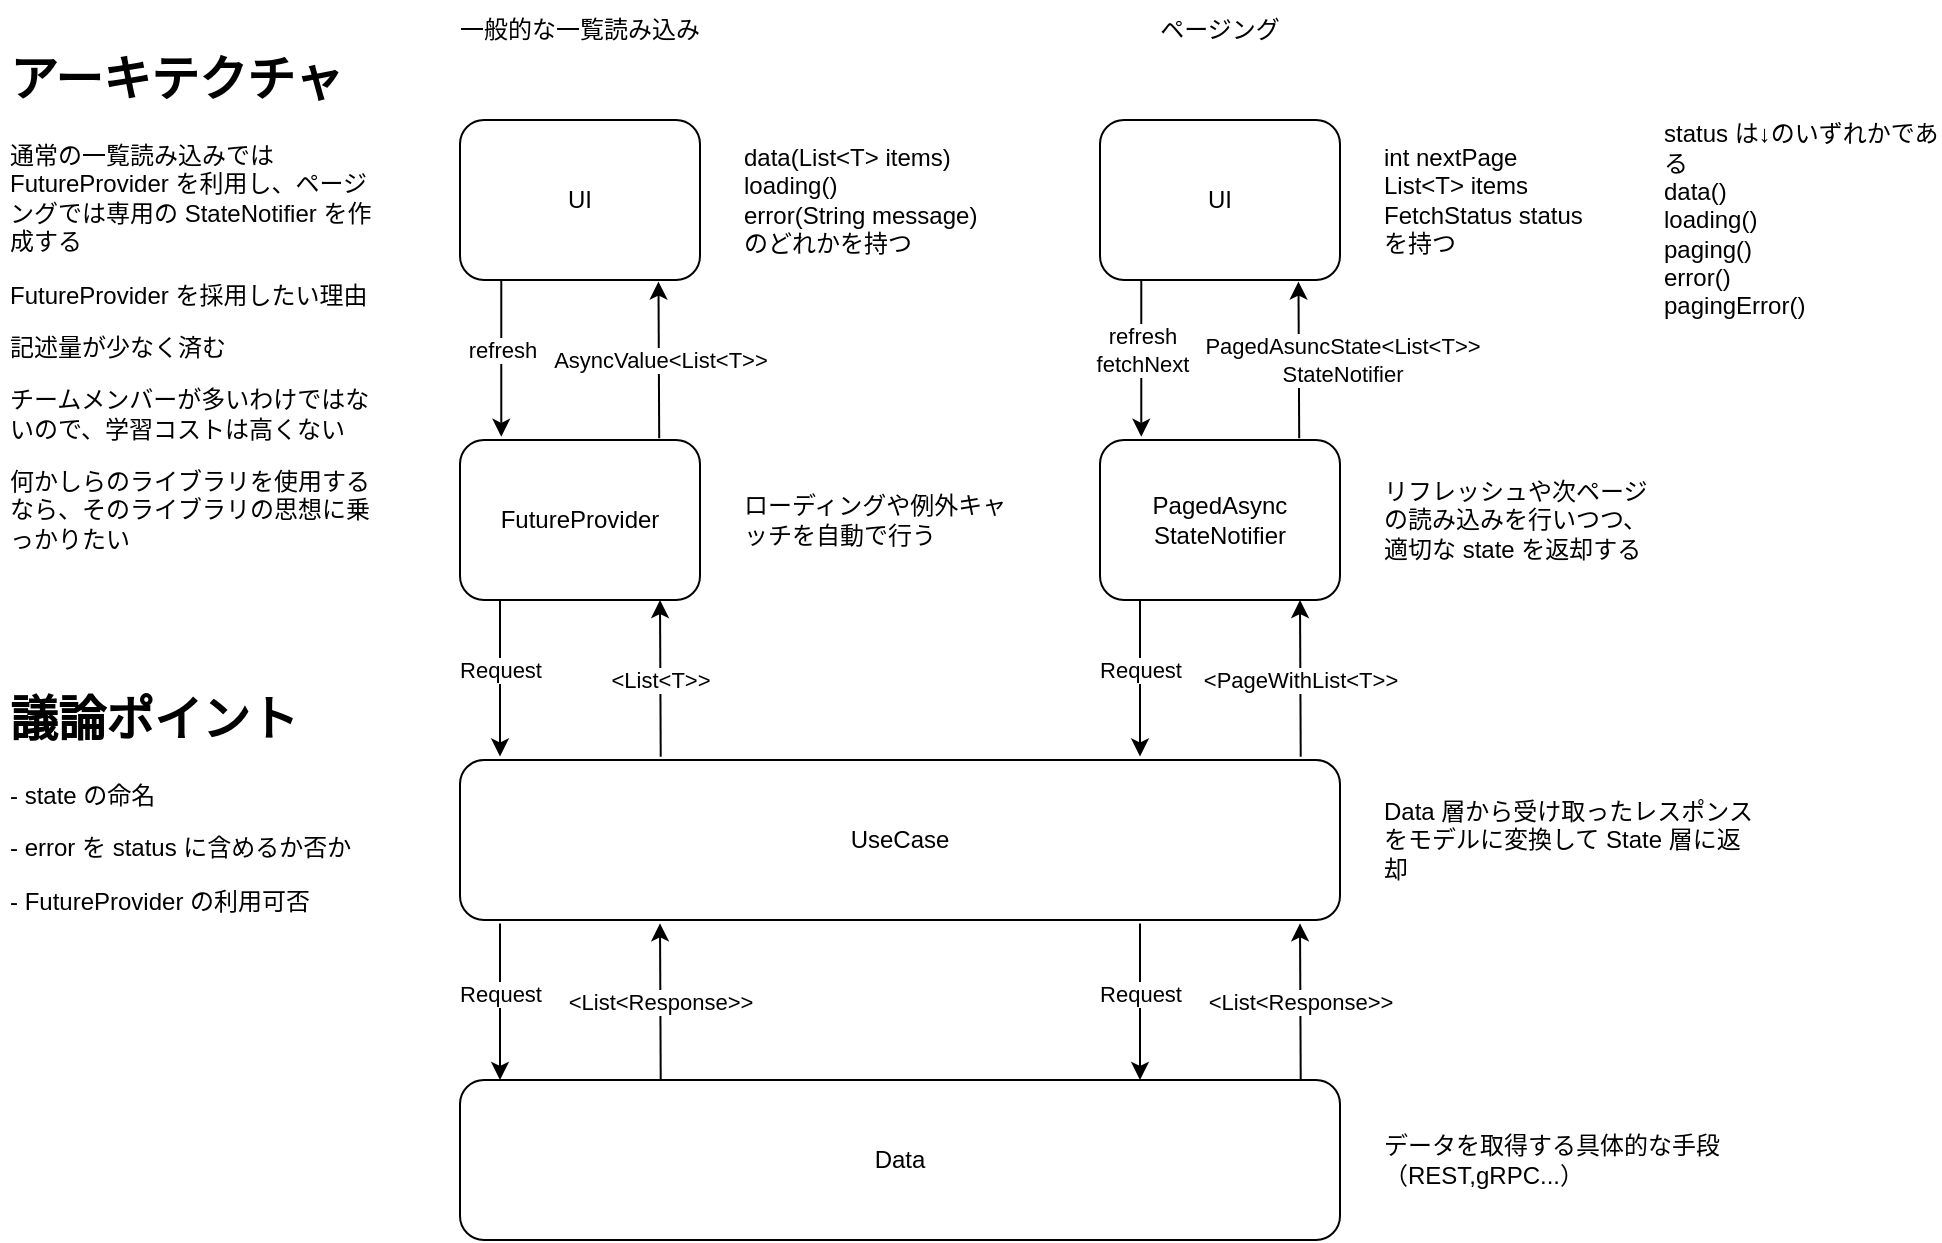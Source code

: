 <mxfile version="20.0.1" type="google"><diagram id="aNCxZhLBHLQx_ujgyvxn" name="Page-1"><mxGraphModel grid="1" page="1" gridSize="10" guides="1" tooltips="1" connect="1" arrows="1" fold="1" pageScale="1" pageWidth="827" pageHeight="1169" math="0" shadow="0"><root><mxCell id="0"/><mxCell id="1" parent="0"/><mxCell id="vSe5fP3FF4t-anGBKXdT-2" value="UI" style="rounded=1;whiteSpace=wrap;html=1;" vertex="1" parent="1"><mxGeometry x="40" y="80" width="120" height="80" as="geometry"/></mxCell><mxCell id="vSe5fP3FF4t-anGBKXdT-6" value="data(List&amp;lt;T&amp;gt; items)&lt;br&gt;loading()&lt;br&gt;error(String message)&lt;br&gt;のどれかを持つ" style="text;html=1;strokeColor=none;fillColor=none;align=left;verticalAlign=middle;whiteSpace=wrap;rounded=0;" vertex="1" parent="1"><mxGeometry x="180" y="80" width="140" height="80" as="geometry"/></mxCell><mxCell id="vSe5fP3FF4t-anGBKXdT-7" value="" style="endArrow=classic;html=1;rounded=0;entryX=0.827;entryY=1.01;entryDx=0;entryDy=0;entryPerimeter=0;exitX=0.83;exitY=-0.011;exitDx=0;exitDy=0;exitPerimeter=0;" edge="1" parent="1" source="vSe5fP3FF4t-anGBKXdT-11" target="vSe5fP3FF4t-anGBKXdT-2"><mxGeometry width="50" height="50" relative="1" as="geometry"><mxPoint x="60" y="240" as="sourcePoint"/><mxPoint x="170" y="190" as="targetPoint"/></mxGeometry></mxCell><mxCell id="vSe5fP3FF4t-anGBKXdT-9" value="AsyncValue&amp;lt;List&amp;lt;T&amp;gt;&amp;gt;" style="edgeLabel;html=1;align=center;verticalAlign=middle;resizable=0;points=[];" connectable="0" vertex="1" parent="vSe5fP3FF4t-anGBKXdT-7"><mxGeometry x="-0.006" relative="1" as="geometry"><mxPoint as="offset"/></mxGeometry></mxCell><mxCell id="vSe5fP3FF4t-anGBKXdT-10" value="" style="endArrow=classic;html=1;rounded=0;exitX=0.172;exitY=1.002;exitDx=0;exitDy=0;exitPerimeter=0;entryX=0.172;entryY=-0.02;entryDx=0;entryDy=0;entryPerimeter=0;" edge="1" parent="1" source="vSe5fP3FF4t-anGBKXdT-2" target="vSe5fP3FF4t-anGBKXdT-11"><mxGeometry width="50" height="50" relative="1" as="geometry"><mxPoint x="180" y="200" as="sourcePoint"/><mxPoint x="140" y="240" as="targetPoint"/><Array as="points"/></mxGeometry></mxCell><mxCell id="vSe5fP3FF4t-anGBKXdT-12" value="refresh" style="edgeLabel;html=1;align=center;verticalAlign=middle;resizable=0;points=[];" connectable="0" vertex="1" parent="vSe5fP3FF4t-anGBKXdT-10"><mxGeometry x="-0.101" relative="1" as="geometry"><mxPoint as="offset"/></mxGeometry></mxCell><mxCell id="vSe5fP3FF4t-anGBKXdT-11" value="FutureProvider" style="rounded=1;whiteSpace=wrap;html=1;" vertex="1" parent="1"><mxGeometry x="40" y="240" width="120" height="80" as="geometry"/></mxCell><mxCell id="vSe5fP3FF4t-anGBKXdT-13" value="UseCase" style="rounded=1;whiteSpace=wrap;html=1;" vertex="1" parent="1"><mxGeometry x="40" y="400" width="440" height="80" as="geometry"/></mxCell><mxCell id="vSe5fP3FF4t-anGBKXdT-14" value="" style="endArrow=classic;html=1;rounded=0;exitX=0.172;exitY=1.002;exitDx=0;exitDy=0;exitPerimeter=0;entryX=0.172;entryY=-0.02;entryDx=0;entryDy=0;entryPerimeter=0;" edge="1" parent="1"><mxGeometry width="50" height="50" relative="1" as="geometry"><mxPoint x="60.0" y="320" as="sourcePoint"/><mxPoint x="60.0" y="398.24" as="targetPoint"/><Array as="points"/></mxGeometry></mxCell><mxCell id="vSe5fP3FF4t-anGBKXdT-15" value="Request" style="edgeLabel;html=1;align=center;verticalAlign=middle;resizable=0;points=[];" connectable="0" vertex="1" parent="vSe5fP3FF4t-anGBKXdT-14"><mxGeometry x="-0.101" relative="1" as="geometry"><mxPoint as="offset"/></mxGeometry></mxCell><mxCell id="vSe5fP3FF4t-anGBKXdT-16" value="" style="endArrow=classic;html=1;rounded=0;entryX=0.827;entryY=1.01;entryDx=0;entryDy=0;entryPerimeter=0;exitX=0.83;exitY=-0.011;exitDx=0;exitDy=0;exitPerimeter=0;" edge="1" parent="1"><mxGeometry width="50" height="50" relative="1" as="geometry"><mxPoint x="140.36" y="398.32" as="sourcePoint"/><mxPoint x="140" y="320.0" as="targetPoint"/></mxGeometry></mxCell><mxCell id="vSe5fP3FF4t-anGBKXdT-17" value="&amp;lt;List&amp;lt;T&amp;gt;&amp;gt;" style="edgeLabel;html=1;align=center;verticalAlign=middle;resizable=0;points=[];" connectable="0" vertex="1" parent="vSe5fP3FF4t-anGBKXdT-16"><mxGeometry x="-0.006" relative="1" as="geometry"><mxPoint as="offset"/></mxGeometry></mxCell><mxCell id="vSe5fP3FF4t-anGBKXdT-18" value="ローディングや例外キャッチを自動で行う" style="text;html=1;strokeColor=none;fillColor=none;align=left;verticalAlign=middle;whiteSpace=wrap;rounded=0;" vertex="1" parent="1"><mxGeometry x="180" y="240" width="140" height="80" as="geometry"/></mxCell><mxCell id="vSe5fP3FF4t-anGBKXdT-19" value="Data" style="rounded=1;whiteSpace=wrap;html=1;" vertex="1" parent="1"><mxGeometry x="40" y="560" width="440" height="80" as="geometry"/></mxCell><mxCell id="vSe5fP3FF4t-anGBKXdT-21" value="" style="endArrow=classic;html=1;rounded=0;exitX=0.172;exitY=1.002;exitDx=0;exitDy=0;exitPerimeter=0;entryX=0.172;entryY=-0.02;entryDx=0;entryDy=0;entryPerimeter=0;" edge="1" parent="1"><mxGeometry width="50" height="50" relative="1" as="geometry"><mxPoint x="60.0" y="481.76" as="sourcePoint"/><mxPoint x="60.0" y="560" as="targetPoint"/><Array as="points"/></mxGeometry></mxCell><mxCell id="vSe5fP3FF4t-anGBKXdT-22" value="Request" style="edgeLabel;html=1;align=center;verticalAlign=middle;resizable=0;points=[];" connectable="0" vertex="1" parent="vSe5fP3FF4t-anGBKXdT-21"><mxGeometry x="-0.101" relative="1" as="geometry"><mxPoint as="offset"/></mxGeometry></mxCell><mxCell id="vSe5fP3FF4t-anGBKXdT-23" value="" style="endArrow=classic;html=1;rounded=0;entryX=0.827;entryY=1.01;entryDx=0;entryDy=0;entryPerimeter=0;exitX=0.83;exitY=-0.011;exitDx=0;exitDy=0;exitPerimeter=0;" edge="1" parent="1"><mxGeometry width="50" height="50" relative="1" as="geometry"><mxPoint x="140.36" y="560" as="sourcePoint"/><mxPoint x="140" y="481.68" as="targetPoint"/></mxGeometry></mxCell><mxCell id="vSe5fP3FF4t-anGBKXdT-24" value="&amp;lt;List&amp;lt;Response&amp;gt;&amp;gt;" style="edgeLabel;html=1;align=center;verticalAlign=middle;resizable=0;points=[];" connectable="0" vertex="1" parent="vSe5fP3FF4t-anGBKXdT-23"><mxGeometry x="-0.006" relative="1" as="geometry"><mxPoint as="offset"/></mxGeometry></mxCell><mxCell id="vSe5fP3FF4t-anGBKXdT-26" value="UI" style="rounded=1;whiteSpace=wrap;html=1;" vertex="1" parent="1"><mxGeometry x="360" y="80" width="120" height="80" as="geometry"/></mxCell><mxCell id="vSe5fP3FF4t-anGBKXdT-27" value="int nextPage&lt;br&gt;List&amp;lt;T&amp;gt; items&lt;br&gt;FetchStatus status&lt;br&gt;を持つ" style="text;html=1;strokeColor=none;fillColor=none;align=left;verticalAlign=middle;whiteSpace=wrap;rounded=0;" vertex="1" parent="1"><mxGeometry x="500" y="80" width="140" height="80" as="geometry"/></mxCell><mxCell id="vSe5fP3FF4t-anGBKXdT-28" value="" style="endArrow=classic;html=1;rounded=0;entryX=0.827;entryY=1.01;entryDx=0;entryDy=0;entryPerimeter=0;exitX=0.83;exitY=-0.011;exitDx=0;exitDy=0;exitPerimeter=0;" edge="1" parent="1" source="vSe5fP3FF4t-anGBKXdT-32" target="vSe5fP3FF4t-anGBKXdT-26"><mxGeometry width="50" height="50" relative="1" as="geometry"><mxPoint x="380" y="240" as="sourcePoint"/><mxPoint x="490" y="190" as="targetPoint"/></mxGeometry></mxCell><mxCell id="vSe5fP3FF4t-anGBKXdT-29" value="PagedAsuncState&amp;lt;List&amp;lt;T&amp;gt;&amp;gt;&lt;br&gt;StateNotifier" style="edgeLabel;html=1;align=center;verticalAlign=middle;resizable=0;points=[];" connectable="0" vertex="1" parent="vSe5fP3FF4t-anGBKXdT-28"><mxGeometry x="-0.006" relative="1" as="geometry"><mxPoint x="21" as="offset"/></mxGeometry></mxCell><mxCell id="vSe5fP3FF4t-anGBKXdT-30" value="" style="endArrow=classic;html=1;rounded=0;exitX=0.172;exitY=1.002;exitDx=0;exitDy=0;exitPerimeter=0;entryX=0.172;entryY=-0.02;entryDx=0;entryDy=0;entryPerimeter=0;" edge="1" parent="1" source="vSe5fP3FF4t-anGBKXdT-26" target="vSe5fP3FF4t-anGBKXdT-32"><mxGeometry width="50" height="50" relative="1" as="geometry"><mxPoint x="500" y="200" as="sourcePoint"/><mxPoint x="460" y="240" as="targetPoint"/><Array as="points"/></mxGeometry></mxCell><mxCell id="vSe5fP3FF4t-anGBKXdT-31" value="refresh&lt;br&gt;fetchNext" style="edgeLabel;html=1;align=center;verticalAlign=middle;resizable=0;points=[];" connectable="0" vertex="1" parent="vSe5fP3FF4t-anGBKXdT-30"><mxGeometry x="-0.101" relative="1" as="geometry"><mxPoint as="offset"/></mxGeometry></mxCell><mxCell id="vSe5fP3FF4t-anGBKXdT-32" value="PagedAsync&lt;br&gt;StateNotifier" style="rounded=1;whiteSpace=wrap;html=1;" vertex="1" parent="1"><mxGeometry x="360" y="240" width="120" height="80" as="geometry"/></mxCell><mxCell id="vSe5fP3FF4t-anGBKXdT-34" value="" style="endArrow=classic;html=1;rounded=0;exitX=0.172;exitY=1.002;exitDx=0;exitDy=0;exitPerimeter=0;entryX=0.172;entryY=-0.02;entryDx=0;entryDy=0;entryPerimeter=0;" edge="1" parent="1"><mxGeometry width="50" height="50" relative="1" as="geometry"><mxPoint x="380" y="320" as="sourcePoint"/><mxPoint x="380" y="398.24" as="targetPoint"/><Array as="points"/></mxGeometry></mxCell><mxCell id="vSe5fP3FF4t-anGBKXdT-35" value="Request" style="edgeLabel;html=1;align=center;verticalAlign=middle;resizable=0;points=[];" connectable="0" vertex="1" parent="vSe5fP3FF4t-anGBKXdT-34"><mxGeometry x="-0.101" relative="1" as="geometry"><mxPoint as="offset"/></mxGeometry></mxCell><mxCell id="vSe5fP3FF4t-anGBKXdT-36" value="" style="endArrow=classic;html=1;rounded=0;entryX=0.827;entryY=1.01;entryDx=0;entryDy=0;entryPerimeter=0;exitX=0.83;exitY=-0.011;exitDx=0;exitDy=0;exitPerimeter=0;" edge="1" parent="1"><mxGeometry width="50" height="50" relative="1" as="geometry"><mxPoint x="460.36" y="398.32" as="sourcePoint"/><mxPoint x="460" y="320" as="targetPoint"/></mxGeometry></mxCell><mxCell id="vSe5fP3FF4t-anGBKXdT-37" value="&amp;lt;PageWithList&amp;lt;T&amp;gt;&amp;gt;" style="edgeLabel;html=1;align=center;verticalAlign=middle;resizable=0;points=[];" connectable="0" vertex="1" parent="vSe5fP3FF4t-anGBKXdT-36"><mxGeometry x="-0.006" relative="1" as="geometry"><mxPoint as="offset"/></mxGeometry></mxCell><mxCell id="vSe5fP3FF4t-anGBKXdT-40" value="Data 層から受け取ったレスポンスをモデルに変換して State 層に返却" style="text;html=1;strokeColor=none;fillColor=none;align=left;verticalAlign=middle;whiteSpace=wrap;rounded=0;" vertex="1" parent="1"><mxGeometry x="500" y="400" width="190" height="80" as="geometry"/></mxCell><mxCell id="vSe5fP3FF4t-anGBKXdT-41" value="" style="endArrow=classic;html=1;rounded=0;exitX=0.172;exitY=1.002;exitDx=0;exitDy=0;exitPerimeter=0;entryX=0.172;entryY=-0.02;entryDx=0;entryDy=0;entryPerimeter=0;" edge="1" parent="1"><mxGeometry width="50" height="50" relative="1" as="geometry"><mxPoint x="380" y="481.76" as="sourcePoint"/><mxPoint x="380" y="560" as="targetPoint"/><Array as="points"/></mxGeometry></mxCell><mxCell id="vSe5fP3FF4t-anGBKXdT-42" value="Request" style="edgeLabel;html=1;align=center;verticalAlign=middle;resizable=0;points=[];" connectable="0" vertex="1" parent="vSe5fP3FF4t-anGBKXdT-41"><mxGeometry x="-0.101" relative="1" as="geometry"><mxPoint as="offset"/></mxGeometry></mxCell><mxCell id="vSe5fP3FF4t-anGBKXdT-43" value="" style="endArrow=classic;html=1;rounded=0;entryX=0.827;entryY=1.01;entryDx=0;entryDy=0;entryPerimeter=0;exitX=0.83;exitY=-0.011;exitDx=0;exitDy=0;exitPerimeter=0;" edge="1" parent="1"><mxGeometry width="50" height="50" relative="1" as="geometry"><mxPoint x="460.36" y="560" as="sourcePoint"/><mxPoint x="460" y="481.68" as="targetPoint"/></mxGeometry></mxCell><mxCell id="vSe5fP3FF4t-anGBKXdT-44" value="&amp;lt;List&amp;lt;Response&amp;gt;&amp;gt;" style="edgeLabel;html=1;align=center;verticalAlign=middle;resizable=0;points=[];" connectable="0" vertex="1" parent="vSe5fP3FF4t-anGBKXdT-43"><mxGeometry x="-0.006" relative="1" as="geometry"><mxPoint as="offset"/></mxGeometry></mxCell><mxCell id="vSe5fP3FF4t-anGBKXdT-45" value="データを取得する具体的な手段（REST,gRPC...）" style="text;html=1;strokeColor=none;fillColor=none;align=left;verticalAlign=middle;whiteSpace=wrap;rounded=0;" vertex="1" parent="1"><mxGeometry x="500" y="560" width="180" height="80" as="geometry"/></mxCell><mxCell id="vSe5fP3FF4t-anGBKXdT-46" value="一般的な一覧読み込み" style="text;html=1;strokeColor=none;fillColor=none;align=center;verticalAlign=middle;whiteSpace=wrap;rounded=0;" vertex="1" parent="1"><mxGeometry x="-25" y="20" width="250" height="30" as="geometry"/></mxCell><mxCell id="vSe5fP3FF4t-anGBKXdT-47" value="ページング" style="text;html=1;strokeColor=none;fillColor=none;align=center;verticalAlign=middle;whiteSpace=wrap;rounded=0;" vertex="1" parent="1"><mxGeometry x="295" y="20" width="250" height="30" as="geometry"/></mxCell><mxCell id="vSe5fP3FF4t-anGBKXdT-48" value="status は↓のいずれかである&lt;br&gt;data()&lt;br&gt;loading()&lt;br&gt;paging()&lt;br&gt;error()&lt;br&gt;pagingError()" style="text;html=1;strokeColor=none;fillColor=none;align=left;verticalAlign=middle;whiteSpace=wrap;rounded=0;" vertex="1" parent="1"><mxGeometry x="640" y="80" width="140" height="100" as="geometry"/></mxCell><mxCell id="vSe5fP3FF4t-anGBKXdT-50" value="リフレッシュや次ページの読み込みを行いつつ、適切な state を返却する" style="text;html=1;strokeColor=none;fillColor=none;align=left;verticalAlign=middle;whiteSpace=wrap;rounded=0;" vertex="1" parent="1"><mxGeometry x="500" y="240" width="140" height="80" as="geometry"/></mxCell><mxCell id="vSe5fP3FF4t-anGBKXdT-52" value="&lt;h1&gt;アーキテクチャ&lt;/h1&gt;&lt;p&gt;通常の一覧読み込みでは FutureProvider を利用し、ページングでは専用の StateNotifier を作成する&lt;/p&gt;&lt;p&gt;FutureProvider を採用したい理由&lt;/p&gt;&lt;p&gt;記述量が少なく済む&lt;/p&gt;&lt;p&gt;チームメンバーが多いわけではないので、学習コストは高くない&lt;/p&gt;&lt;p&gt;何かしらのライブラリを使用するなら、そのライブラリの思想に乗っかりたい&lt;/p&gt;&lt;p&gt;&lt;br&gt;&lt;/p&gt;&lt;p&gt;&lt;br&gt;&lt;/p&gt;" style="text;html=1;strokeColor=none;fillColor=none;spacing=5;spacingTop=-20;whiteSpace=wrap;overflow=hidden;rounded=0;" vertex="1" parent="1"><mxGeometry x="-190" y="40" width="190" height="270" as="geometry"/></mxCell><mxCell id="vSe5fP3FF4t-anGBKXdT-53" value="&lt;h1&gt;議論ポイント&lt;/h1&gt;&lt;p&gt;- state の命名&lt;/p&gt;&lt;p&gt;- error を status に含めるか否か&lt;/p&gt;&lt;p&gt;- FutureProvider の利用可否&lt;/p&gt;" style="text;html=1;strokeColor=none;fillColor=none;spacing=5;spacingTop=-20;whiteSpace=wrap;overflow=hidden;rounded=0;" vertex="1" parent="1"><mxGeometry x="-190" y="360" width="190" height="120" as="geometry"/></mxCell></root></mxGraphModel></diagram></mxfile>